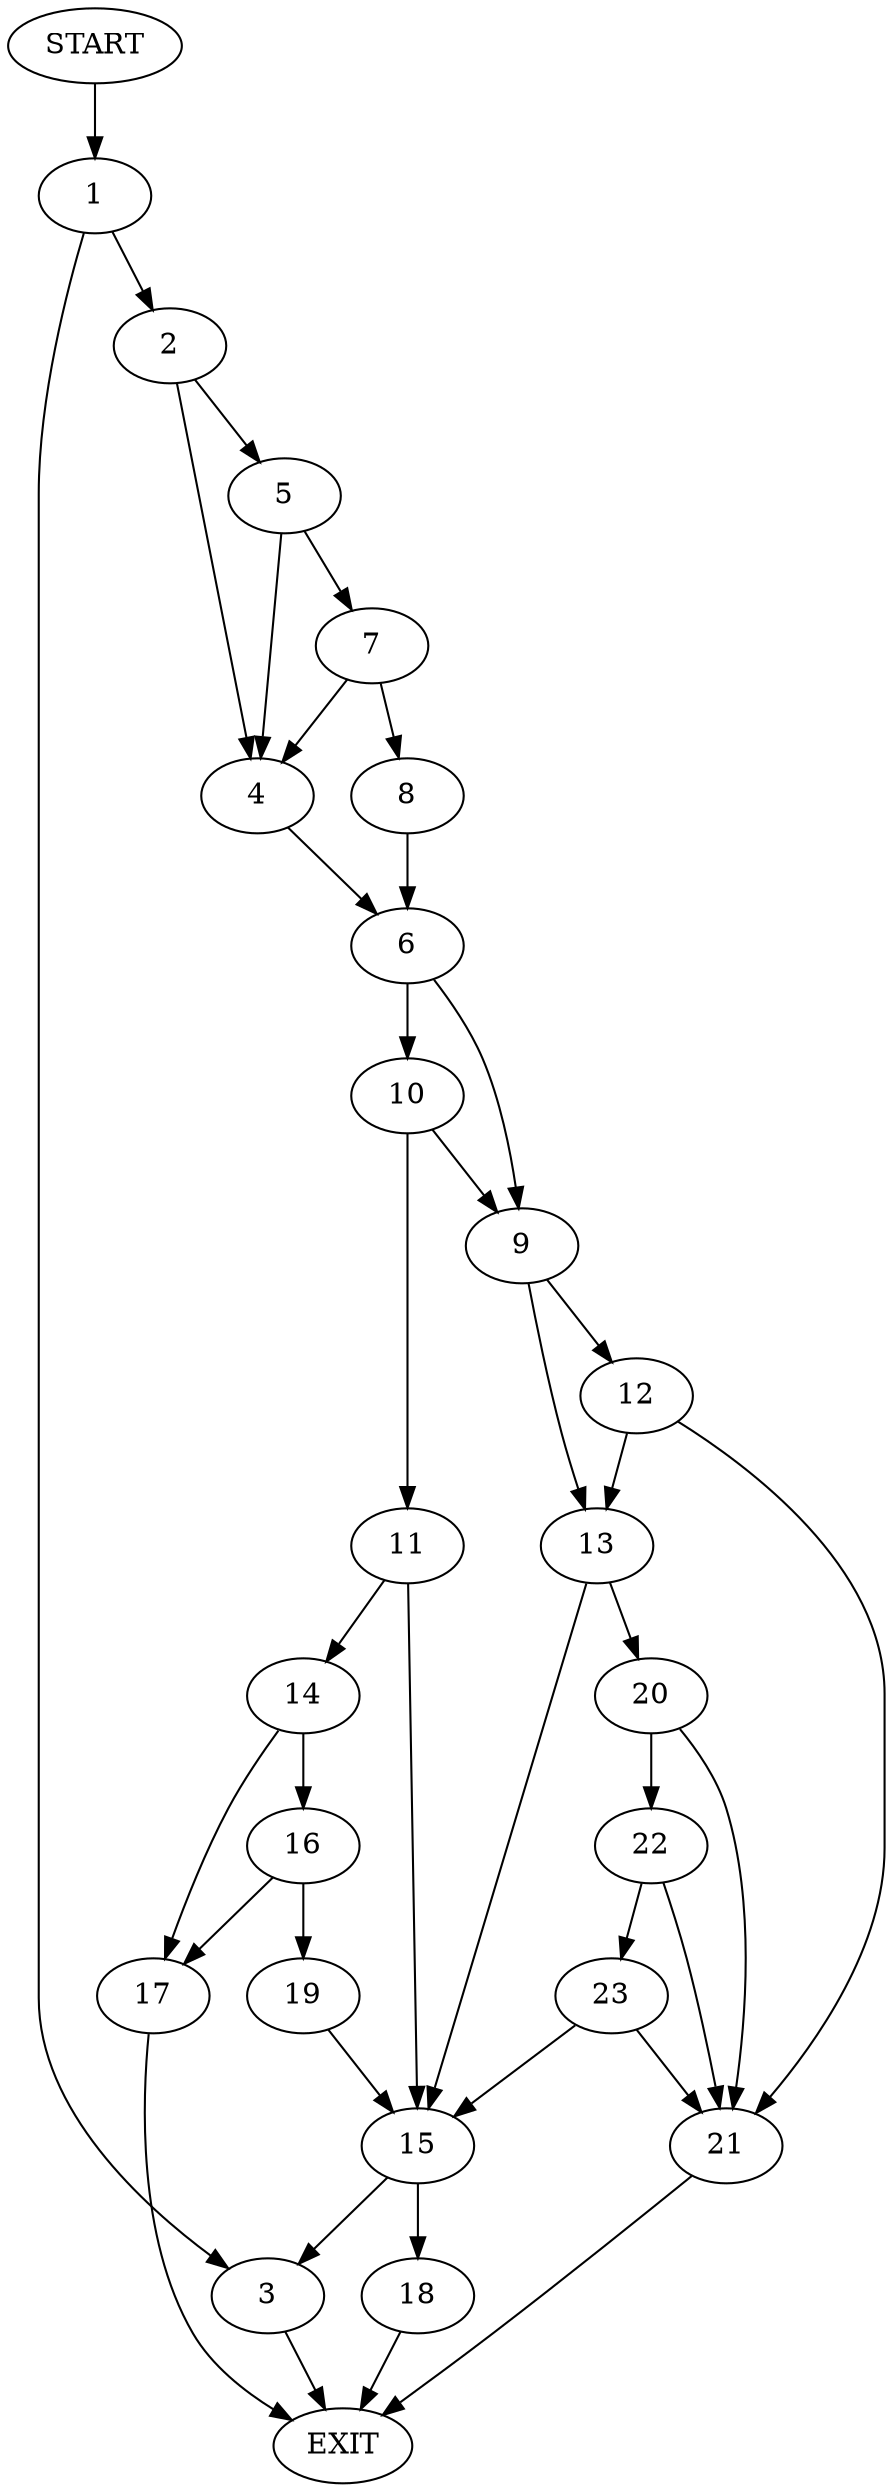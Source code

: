 digraph {
0 [label="START"]
24 [label="EXIT"]
0 -> 1
1 -> 2
1 -> 3
3 -> 24
2 -> 4
2 -> 5
4 -> 6
5 -> 4
5 -> 7
7 -> 4
7 -> 8
8 -> 6
6 -> 9
6 -> 10
10 -> 9
10 -> 11
9 -> 12
9 -> 13
11 -> 14
11 -> 15
14 -> 16
14 -> 17
15 -> 18
15 -> 3
16 -> 19
16 -> 17
17 -> 24
19 -> 15
13 -> 20
13 -> 15
12 -> 21
12 -> 13
21 -> 24
20 -> 22
20 -> 21
22 -> 23
22 -> 21
23 -> 15
23 -> 21
18 -> 24
}
